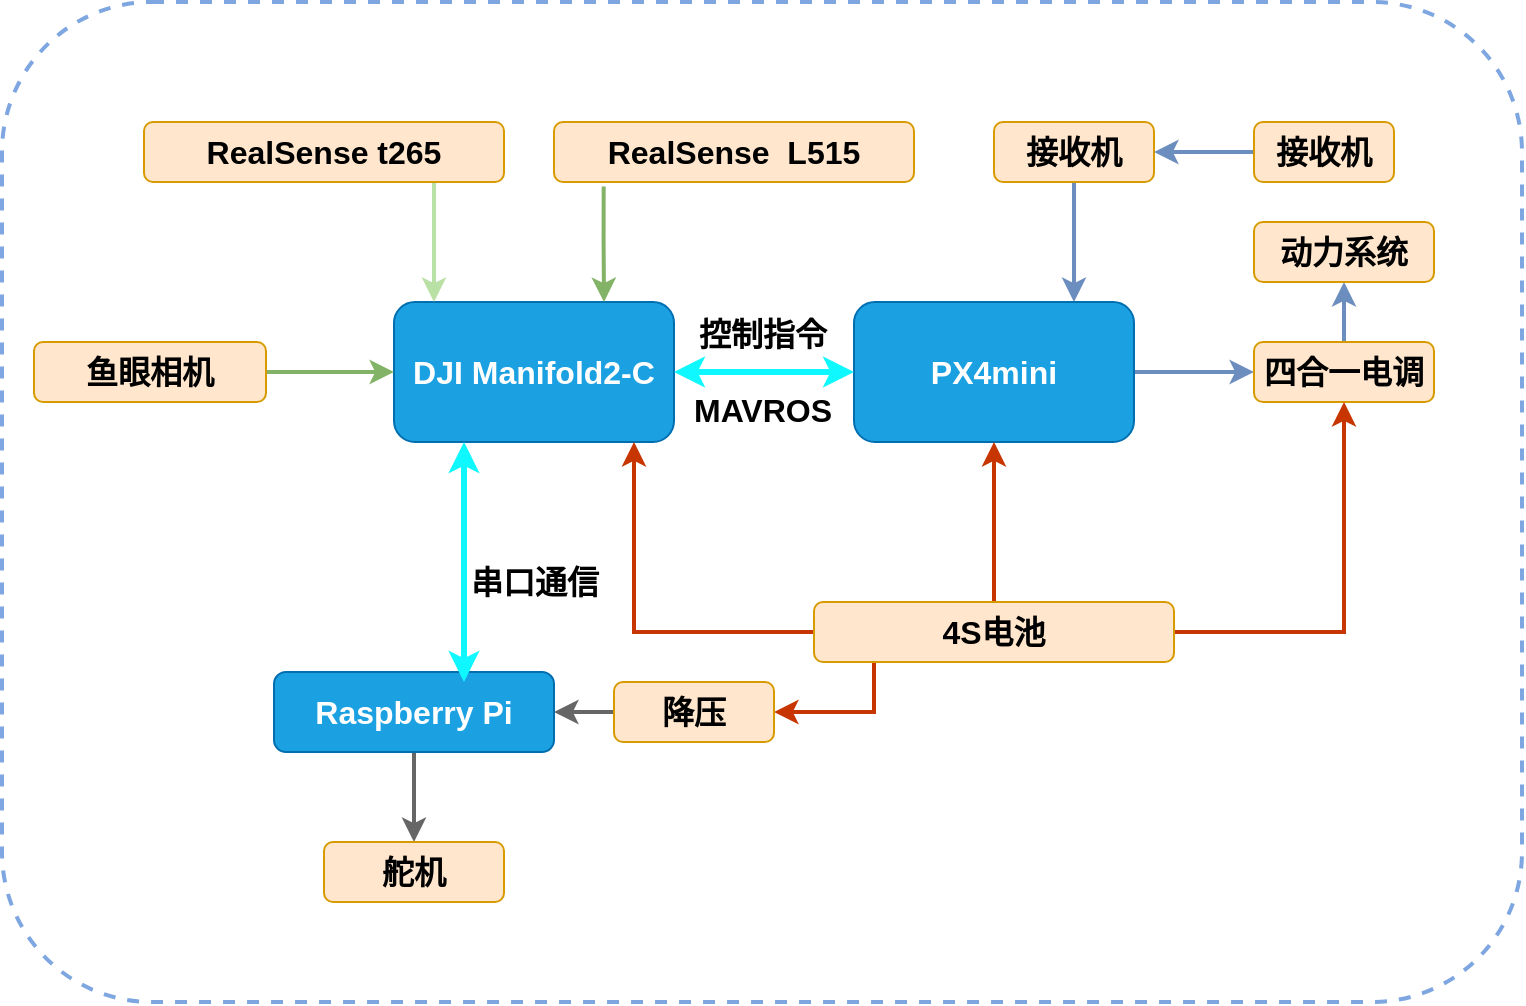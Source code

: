 <mxfile version="17.1.2" type="github">
  <diagram id="yomELMWYeyq5N0NG1Ylf" name="Page-1">
    <mxGraphModel dx="1038" dy="585" grid="1" gridSize="10" guides="1" tooltips="1" connect="1" arrows="1" fold="1" page="1" pageScale="1" pageWidth="827" pageHeight="1169" math="0" shadow="0">
      <root>
        <mxCell id="0" />
        <mxCell id="1" parent="0" />
        <mxCell id="0zzU7V9C4Hx5fTkg0NLd-8" value="" style="rounded=1;whiteSpace=wrap;html=1;fontSize=16;fontColor=#FFFFFF;fillColor=none;gradientColor=#ffffff;dashed=1;strokeWidth=2;strokeColor=#7EA6E0;" parent="1" vertex="1">
          <mxGeometry x="34" y="40" width="760" height="500" as="geometry" />
        </mxCell>
        <mxCell id="0zzU7V9C4Hx5fTkg0NLd-1" value="DJI Manifold2-C" style="rounded=1;whiteSpace=wrap;html=1;fillColor=#1ba1e2;strokeColor=#006EAF;horizontal=1;fontSize=16;fontColor=#ffffff;fontStyle=1" parent="1" vertex="1">
          <mxGeometry x="230" y="190" width="140" height="70" as="geometry" />
        </mxCell>
        <mxCell id="0zzU7V9C4Hx5fTkg0NLd-3" style="edgeStyle=orthogonalEdgeStyle;rounded=0;orthogonalLoop=1;jettySize=auto;html=1;fontSize=16;fontColor=#FFFFFF;strokeColor=#B9E0A5;strokeWidth=2;" parent="1" source="0zzU7V9C4Hx5fTkg0NLd-2" edge="1">
          <mxGeometry relative="1" as="geometry">
            <mxPoint x="250" y="190" as="targetPoint" />
            <Array as="points">
              <mxPoint x="250" y="190" />
            </Array>
          </mxGeometry>
        </mxCell>
        <mxCell id="0zzU7V9C4Hx5fTkg0NLd-2" value="&lt;font color=&quot;#000000&quot;&gt;RealSense t265&lt;/font&gt;" style="rounded=1;whiteSpace=wrap;html=1;fontSize=16;fillColor=#ffe6cc;strokeColor=#d79b00;fontStyle=1" parent="1" vertex="1">
          <mxGeometry x="105" y="100" width="180" height="30" as="geometry" />
        </mxCell>
        <mxCell id="dYPsJ9rliSCnSGCHFPgP-3" value="" style="edgeStyle=orthogonalEdgeStyle;rounded=0;orthogonalLoop=1;jettySize=auto;html=1;strokeWidth=2;fillColor=#dae8fc;strokeColor=#6c8ebf;" edge="1" parent="1" source="0zzU7V9C4Hx5fTkg0NLd-9" target="0zzU7V9C4Hx5fTkg0NLd-10">
          <mxGeometry relative="1" as="geometry">
            <Array as="points">
              <mxPoint x="570" y="180" />
              <mxPoint x="570" y="180" />
            </Array>
          </mxGeometry>
        </mxCell>
        <mxCell id="0zzU7V9C4Hx5fTkg0NLd-9" value="&lt;font color=&quot;#000000&quot;&gt;接收机&lt;/font&gt;" style="rounded=1;whiteSpace=wrap;html=1;fontSize=16;fillColor=#ffe6cc;strokeColor=#d79b00;fontStyle=1" parent="1" vertex="1">
          <mxGeometry x="530" y="100" width="80" height="30" as="geometry" />
        </mxCell>
        <mxCell id="dYPsJ9rliSCnSGCHFPgP-6" value="" style="edgeStyle=orthogonalEdgeStyle;rounded=0;orthogonalLoop=1;jettySize=auto;html=1;strokeWidth=2;entryX=0;entryY=0.5;entryDx=0;entryDy=0;fillColor=#dae8fc;strokeColor=#6c8ebf;" edge="1" parent="1" source="0zzU7V9C4Hx5fTkg0NLd-10" target="dYPsJ9rliSCnSGCHFPgP-4">
          <mxGeometry relative="1" as="geometry" />
        </mxCell>
        <mxCell id="0zzU7V9C4Hx5fTkg0NLd-10" value="PX4mini" style="rounded=1;whiteSpace=wrap;html=1;fillColor=#1ba1e2;strokeColor=#006EAF;horizontal=1;fontSize=16;fontColor=#ffffff;fontStyle=1" parent="1" vertex="1">
          <mxGeometry x="460" y="190" width="140" height="70" as="geometry" />
        </mxCell>
        <mxCell id="0zzU7V9C4Hx5fTkg0NLd-12" value="" style="endArrow=classic;startArrow=classic;html=1;rounded=0;fontSize=16;fontColor=#000000;strokeColor=#0FF7FF;entryX=0;entryY=0.5;entryDx=0;entryDy=0;exitX=1;exitY=0.5;exitDx=0;exitDy=0;spacing=4;strokeWidth=3;" parent="1" source="0zzU7V9C4Hx5fTkg0NLd-1" target="0zzU7V9C4Hx5fTkg0NLd-10" edge="1">
          <mxGeometry width="50" height="50" relative="1" as="geometry">
            <mxPoint x="390" y="330" as="sourcePoint" />
            <mxPoint x="440" y="280" as="targetPoint" />
            <Array as="points" />
          </mxGeometry>
        </mxCell>
        <mxCell id="0zzU7V9C4Hx5fTkg0NLd-13" value="控制指令&lt;br&gt;&lt;br&gt;MAVROS" style="text;html=1;resizable=0;autosize=1;align=center;verticalAlign=middle;points=[];fillColor=none;strokeColor=none;rounded=0;dashed=1;fontSize=16;fontColor=#000000;fontStyle=1" parent="1" vertex="1">
          <mxGeometry x="374" y="195" width="80" height="60" as="geometry" />
        </mxCell>
        <mxCell id="dYPsJ9rliSCnSGCHFPgP-2" value="" style="edgeStyle=orthogonalEdgeStyle;rounded=0;orthogonalLoop=1;jettySize=auto;html=1;fillColor=#dae8fc;strokeColor=#6c8ebf;strokeWidth=2;" edge="1" parent="1" source="dYPsJ9rliSCnSGCHFPgP-1" target="0zzU7V9C4Hx5fTkg0NLd-9">
          <mxGeometry relative="1" as="geometry" />
        </mxCell>
        <mxCell id="dYPsJ9rliSCnSGCHFPgP-1" value="&lt;font color=&quot;#000000&quot;&gt;接收机&lt;/font&gt;" style="rounded=1;whiteSpace=wrap;html=1;fontSize=16;fillColor=#ffe6cc;strokeColor=#d79b00;fontStyle=1" vertex="1" parent="1">
          <mxGeometry x="660" y="100" width="70" height="30" as="geometry" />
        </mxCell>
        <mxCell id="dYPsJ9rliSCnSGCHFPgP-7" value="" style="edgeStyle=orthogonalEdgeStyle;rounded=0;orthogonalLoop=1;jettySize=auto;html=1;strokeWidth=2;fillColor=#dae8fc;strokeColor=#6c8ebf;" edge="1" parent="1" source="dYPsJ9rliSCnSGCHFPgP-4" target="dYPsJ9rliSCnSGCHFPgP-5">
          <mxGeometry relative="1" as="geometry" />
        </mxCell>
        <mxCell id="dYPsJ9rliSCnSGCHFPgP-4" value="&lt;font color=&quot;#000000&quot;&gt;四合一电调&lt;/font&gt;" style="rounded=1;whiteSpace=wrap;html=1;fontSize=16;fillColor=#ffe6cc;strokeColor=#d79b00;fontStyle=1" vertex="1" parent="1">
          <mxGeometry x="660" y="210" width="90" height="30" as="geometry" />
        </mxCell>
        <mxCell id="dYPsJ9rliSCnSGCHFPgP-5" value="&lt;font color=&quot;#000000&quot;&gt;动力系统&lt;br&gt;&lt;/font&gt;" style="rounded=1;whiteSpace=wrap;html=1;fontSize=16;fillColor=#ffe6cc;strokeColor=#d79b00;fontStyle=1" vertex="1" parent="1">
          <mxGeometry x="660" y="150" width="90" height="30" as="geometry" />
        </mxCell>
        <mxCell id="dYPsJ9rliSCnSGCHFPgP-11" value="" style="edgeStyle=orthogonalEdgeStyle;rounded=0;orthogonalLoop=1;jettySize=auto;html=1;strokeWidth=2;entryX=0.5;entryY=1;entryDx=0;entryDy=0;fillColor=#fa6800;strokeColor=#C73500;" edge="1" parent="1" source="dYPsJ9rliSCnSGCHFPgP-8" target="0zzU7V9C4Hx5fTkg0NLd-10">
          <mxGeometry relative="1" as="geometry" />
        </mxCell>
        <mxCell id="dYPsJ9rliSCnSGCHFPgP-14" style="edgeStyle=orthogonalEdgeStyle;rounded=0;orthogonalLoop=1;jettySize=auto;html=1;strokeWidth=2;entryX=0.5;entryY=1;entryDx=0;entryDy=0;fillColor=#fa6800;strokeColor=#C73500;" edge="1" parent="1" source="dYPsJ9rliSCnSGCHFPgP-8" target="dYPsJ9rliSCnSGCHFPgP-4">
          <mxGeometry relative="1" as="geometry" />
        </mxCell>
        <mxCell id="dYPsJ9rliSCnSGCHFPgP-15" style="edgeStyle=orthogonalEdgeStyle;rounded=0;orthogonalLoop=1;jettySize=auto;html=1;strokeWidth=2;fillColor=#fa6800;strokeColor=#C73500;" edge="1" parent="1" source="dYPsJ9rliSCnSGCHFPgP-8" target="0zzU7V9C4Hx5fTkg0NLd-1">
          <mxGeometry relative="1" as="geometry">
            <Array as="points">
              <mxPoint x="350" y="355" />
            </Array>
          </mxGeometry>
        </mxCell>
        <mxCell id="dYPsJ9rliSCnSGCHFPgP-19" style="edgeStyle=orthogonalEdgeStyle;rounded=0;orthogonalLoop=1;jettySize=auto;html=1;entryX=1;entryY=0.5;entryDx=0;entryDy=0;strokeWidth=2;fillColor=#fa6800;strokeColor=#C73500;" edge="1" parent="1" source="dYPsJ9rliSCnSGCHFPgP-8" target="dYPsJ9rliSCnSGCHFPgP-17">
          <mxGeometry relative="1" as="geometry">
            <Array as="points">
              <mxPoint x="470" y="395" />
            </Array>
          </mxGeometry>
        </mxCell>
        <mxCell id="dYPsJ9rliSCnSGCHFPgP-8" value="4S电池" style="rounded=1;whiteSpace=wrap;html=1;fontSize=16;fillColor=#ffe6cc;strokeColor=#d79b00;fontStyle=1" vertex="1" parent="1">
          <mxGeometry x="440" y="340" width="180" height="30" as="geometry" />
        </mxCell>
        <mxCell id="dYPsJ9rliSCnSGCHFPgP-35" value="" style="edgeStyle=orthogonalEdgeStyle;rounded=0;orthogonalLoop=1;jettySize=auto;html=1;strokeWidth=2;entryX=0.75;entryY=0;entryDx=0;entryDy=0;exitX=0.138;exitY=1.073;exitDx=0;exitDy=0;exitPerimeter=0;fillColor=#d5e8d4;strokeColor=#82b366;" edge="1" parent="1" source="dYPsJ9rliSCnSGCHFPgP-16" target="0zzU7V9C4Hx5fTkg0NLd-1">
          <mxGeometry relative="1" as="geometry" />
        </mxCell>
        <mxCell id="dYPsJ9rliSCnSGCHFPgP-16" value="&lt;font color=&quot;#000000&quot;&gt;RealSense&amp;nbsp; L515&lt;/font&gt;" style="rounded=1;whiteSpace=wrap;html=1;fontSize=16;fillColor=#ffe6cc;strokeColor=#d79b00;fontStyle=1" vertex="1" parent="1">
          <mxGeometry x="310" y="100" width="180" height="30" as="geometry" />
        </mxCell>
        <mxCell id="dYPsJ9rliSCnSGCHFPgP-25" value="" style="edgeStyle=orthogonalEdgeStyle;rounded=0;orthogonalLoop=1;jettySize=auto;html=1;strokeWidth=2;fillColor=#f5f5f5;strokeColor=#666666;" edge="1" parent="1" source="dYPsJ9rliSCnSGCHFPgP-17" target="dYPsJ9rliSCnSGCHFPgP-20">
          <mxGeometry relative="1" as="geometry" />
        </mxCell>
        <mxCell id="dYPsJ9rliSCnSGCHFPgP-17" value="降压" style="rounded=1;whiteSpace=wrap;html=1;fontSize=16;fillColor=#ffe6cc;strokeColor=#d79b00;fontStyle=1" vertex="1" parent="1">
          <mxGeometry x="340" y="380" width="80" height="30" as="geometry" />
        </mxCell>
        <mxCell id="dYPsJ9rliSCnSGCHFPgP-22" value="" style="edgeStyle=orthogonalEdgeStyle;rounded=0;orthogonalLoop=1;jettySize=auto;html=1;strokeWidth=2;fillColor=#f5f5f5;strokeColor=#666666;" edge="1" parent="1" source="dYPsJ9rliSCnSGCHFPgP-20" target="dYPsJ9rliSCnSGCHFPgP-21">
          <mxGeometry relative="1" as="geometry" />
        </mxCell>
        <mxCell id="dYPsJ9rliSCnSGCHFPgP-20" value="Raspberry Pi" style="rounded=1;whiteSpace=wrap;html=1;fillColor=#1ba1e2;strokeColor=#006EAF;horizontal=1;fontSize=16;fontColor=#ffffff;fontStyle=1" vertex="1" parent="1">
          <mxGeometry x="170" y="375" width="140" height="40" as="geometry" />
        </mxCell>
        <mxCell id="dYPsJ9rliSCnSGCHFPgP-21" value="舵机" style="rounded=1;whiteSpace=wrap;html=1;fontSize=16;fillColor=#ffe6cc;strokeColor=#d79b00;fontStyle=1" vertex="1" parent="1">
          <mxGeometry x="195" y="460" width="90" height="30" as="geometry" />
        </mxCell>
        <mxCell id="dYPsJ9rliSCnSGCHFPgP-27" value="" style="endArrow=classic;startArrow=classic;html=1;rounded=0;fontSize=16;fontColor=#000000;strokeColor=#0FF7FF;exitX=0.25;exitY=1;exitDx=0;exitDy=0;spacing=4;strokeWidth=3;" edge="1" parent="1" source="0zzU7V9C4Hx5fTkg0NLd-1">
          <mxGeometry width="50" height="50" relative="1" as="geometry">
            <mxPoint x="210" y="310" as="sourcePoint" />
            <mxPoint x="265" y="380" as="targetPoint" />
            <Array as="points" />
          </mxGeometry>
        </mxCell>
        <mxCell id="dYPsJ9rliSCnSGCHFPgP-28" value="串口通信" style="text;html=1;resizable=0;autosize=1;align=center;verticalAlign=middle;points=[];fillColor=none;strokeColor=none;rounded=0;dashed=1;fontSize=16;fontColor=#000000;fontStyle=1;horizontal=1;" vertex="1" parent="1">
          <mxGeometry x="260" y="320" width="80" height="20" as="geometry" />
        </mxCell>
        <mxCell id="dYPsJ9rliSCnSGCHFPgP-33" value="" style="edgeStyle=orthogonalEdgeStyle;rounded=0;orthogonalLoop=1;jettySize=auto;html=1;strokeWidth=2;fillColor=#d5e8d4;strokeColor=#82b366;" edge="1" parent="1" source="dYPsJ9rliSCnSGCHFPgP-32" target="0zzU7V9C4Hx5fTkg0NLd-1">
          <mxGeometry relative="1" as="geometry" />
        </mxCell>
        <mxCell id="dYPsJ9rliSCnSGCHFPgP-32" value="鱼眼相机" style="rounded=1;whiteSpace=wrap;html=1;fontSize=16;fillColor=#ffe6cc;strokeColor=#d79b00;fontStyle=1" vertex="1" parent="1">
          <mxGeometry x="50" y="210" width="116" height="30" as="geometry" />
        </mxCell>
      </root>
    </mxGraphModel>
  </diagram>
</mxfile>
